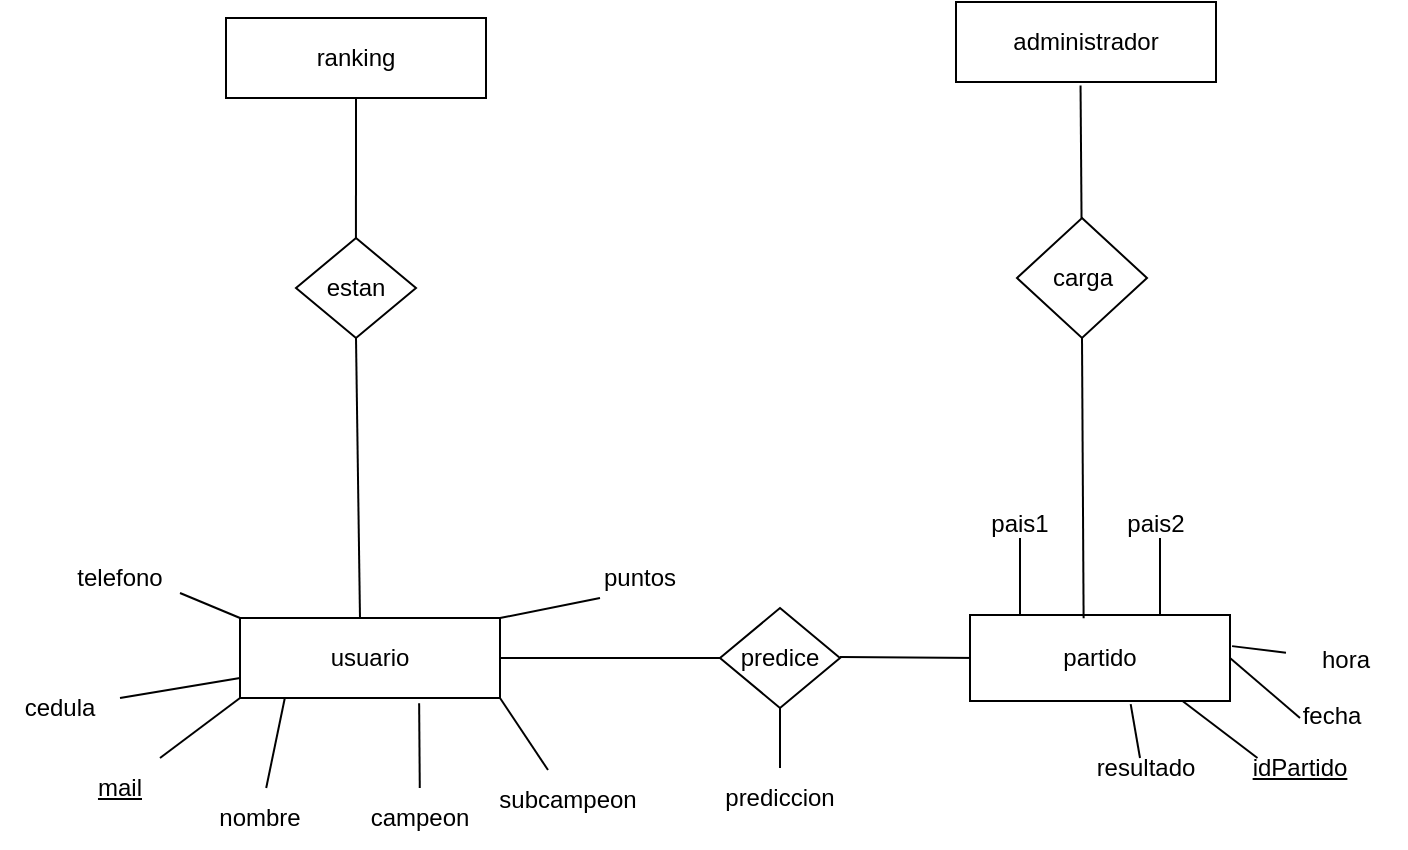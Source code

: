 <mxfile version="22.0.3" type="device">
  <diagram id="C5RBs43oDa-KdzZeNtuy" name="Page-1">
    <mxGraphModel dx="1021" dy="1654" grid="1" gridSize="10" guides="1" tooltips="1" connect="1" arrows="1" fold="1" page="1" pageScale="1" pageWidth="827" pageHeight="1169" math="0" shadow="0">
      <root>
        <mxCell id="WIyWlLk6GJQsqaUBKTNV-0" />
        <mxCell id="WIyWlLk6GJQsqaUBKTNV-1" parent="WIyWlLk6GJQsqaUBKTNV-0" />
        <mxCell id="vkgq-PPfLMgE2KBFRVzU-0" value="usuario" style="rounded=0;whiteSpace=wrap;html=1;" parent="WIyWlLk6GJQsqaUBKTNV-1" vertex="1">
          <mxGeometry x="220" y="170" width="130" height="40" as="geometry" />
        </mxCell>
        <mxCell id="vkgq-PPfLMgE2KBFRVzU-1" value="" style="endArrow=none;html=1;rounded=0;exitX=0.173;exitY=0.99;exitDx=0;exitDy=0;exitPerimeter=0;" parent="WIyWlLk6GJQsqaUBKTNV-1" source="vkgq-PPfLMgE2KBFRVzU-0" target="vkgq-PPfLMgE2KBFRVzU-2" edge="1">
          <mxGeometry width="50" height="50" relative="1" as="geometry">
            <mxPoint x="390" y="340" as="sourcePoint" />
            <mxPoint x="230" y="270" as="targetPoint" />
          </mxGeometry>
        </mxCell>
        <mxCell id="vkgq-PPfLMgE2KBFRVzU-2" value="nombre" style="text;html=1;strokeColor=none;fillColor=none;align=center;verticalAlign=middle;whiteSpace=wrap;rounded=0;" parent="WIyWlLk6GJQsqaUBKTNV-1" vertex="1">
          <mxGeometry x="200" y="255" width="60" height="30" as="geometry" />
        </mxCell>
        <mxCell id="vkgq-PPfLMgE2KBFRVzU-3" value="" style="endArrow=none;html=1;rounded=0;exitX=0.689;exitY=1.065;exitDx=0;exitDy=0;exitPerimeter=0;" parent="WIyWlLk6GJQsqaUBKTNV-1" source="vkgq-PPfLMgE2KBFRVzU-0" target="vkgq-PPfLMgE2KBFRVzU-4" edge="1">
          <mxGeometry width="50" height="50" relative="1" as="geometry">
            <mxPoint x="311" y="229" as="sourcePoint" />
            <mxPoint x="300" y="270" as="targetPoint" />
          </mxGeometry>
        </mxCell>
        <mxCell id="vkgq-PPfLMgE2KBFRVzU-4" value="campeon" style="text;html=1;strokeColor=none;fillColor=none;align=center;verticalAlign=middle;whiteSpace=wrap;rounded=0;" parent="WIyWlLk6GJQsqaUBKTNV-1" vertex="1">
          <mxGeometry x="280" y="255" width="60" height="30" as="geometry" />
        </mxCell>
        <mxCell id="vkgq-PPfLMgE2KBFRVzU-5" value="" style="endArrow=none;html=1;rounded=0;exitX=1;exitY=1;exitDx=0;exitDy=0;" parent="WIyWlLk6GJQsqaUBKTNV-1" source="vkgq-PPfLMgE2KBFRVzU-0" target="vkgq-PPfLMgE2KBFRVzU-6" edge="1">
          <mxGeometry width="50" height="50" relative="1" as="geometry">
            <mxPoint x="395" y="220" as="sourcePoint" />
            <mxPoint x="384" y="261" as="targetPoint" />
          </mxGeometry>
        </mxCell>
        <mxCell id="vkgq-PPfLMgE2KBFRVzU-6" value="subcampeon" style="text;html=1;strokeColor=none;fillColor=none;align=center;verticalAlign=middle;whiteSpace=wrap;rounded=0;" parent="WIyWlLk6GJQsqaUBKTNV-1" vertex="1">
          <mxGeometry x="354" y="246" width="60" height="30" as="geometry" />
        </mxCell>
        <mxCell id="vkgq-PPfLMgE2KBFRVzU-8" value="predice" style="rhombus;whiteSpace=wrap;html=1;" parent="WIyWlLk6GJQsqaUBKTNV-1" vertex="1">
          <mxGeometry x="460" y="165" width="60" height="50" as="geometry" />
        </mxCell>
        <mxCell id="vkgq-PPfLMgE2KBFRVzU-9" value="" style="endArrow=none;html=1;rounded=0;exitX=1;exitY=0.5;exitDx=0;exitDy=0;entryX=0;entryY=0.5;entryDx=0;entryDy=0;" parent="WIyWlLk6GJQsqaUBKTNV-1" source="vkgq-PPfLMgE2KBFRVzU-0" target="vkgq-PPfLMgE2KBFRVzU-8" edge="1">
          <mxGeometry width="50" height="50" relative="1" as="geometry">
            <mxPoint x="390" y="130" as="sourcePoint" />
            <mxPoint x="440" y="80" as="targetPoint" />
          </mxGeometry>
        </mxCell>
        <mxCell id="vkgq-PPfLMgE2KBFRVzU-10" value="" style="endArrow=none;html=1;rounded=0;exitX=1;exitY=0.5;exitDx=0;exitDy=0;" parent="WIyWlLk6GJQsqaUBKTNV-1" edge="1">
          <mxGeometry width="50" height="50" relative="1" as="geometry">
            <mxPoint x="520" y="189.5" as="sourcePoint" />
            <mxPoint x="590" y="190" as="targetPoint" />
          </mxGeometry>
        </mxCell>
        <mxCell id="NURok4i2XgR6PJyntMXO-3" value="partido" style="rounded=0;whiteSpace=wrap;html=1;" parent="WIyWlLk6GJQsqaUBKTNV-1" vertex="1">
          <mxGeometry x="585" y="168.5" width="130" height="43" as="geometry" />
        </mxCell>
        <mxCell id="NURok4i2XgR6PJyntMXO-5" value="" style="endArrow=none;html=1;rounded=0;exitX=1;exitY=0.5;exitDx=0;exitDy=0;" parent="WIyWlLk6GJQsqaUBKTNV-1" edge="1" source="NURok4i2XgR6PJyntMXO-3">
          <mxGeometry width="50" height="50" relative="1" as="geometry">
            <mxPoint x="720" y="190" as="sourcePoint" />
            <mxPoint x="750" y="220" as="targetPoint" />
          </mxGeometry>
        </mxCell>
        <mxCell id="NURok4i2XgR6PJyntMXO-6" value="fecha" style="text;html=1;strokeColor=none;fillColor=none;align=center;verticalAlign=middle;whiteSpace=wrap;rounded=0;" parent="WIyWlLk6GJQsqaUBKTNV-1" vertex="1">
          <mxGeometry x="736" y="204" width="60" height="30" as="geometry" />
        </mxCell>
        <mxCell id="NURok4i2XgR6PJyntMXO-7" value="" style="endArrow=none;html=1;rounded=0;exitX=1.008;exitY=0.362;exitDx=0;exitDy=0;exitPerimeter=0;" parent="WIyWlLk6GJQsqaUBKTNV-1" source="NURok4i2XgR6PJyntMXO-3" target="NURok4i2XgR6PJyntMXO-8" edge="1">
          <mxGeometry width="50" height="50" relative="1" as="geometry">
            <mxPoint x="784" y="2" as="sourcePoint" />
            <mxPoint x="740" y="169" as="targetPoint" />
          </mxGeometry>
        </mxCell>
        <mxCell id="NURok4i2XgR6PJyntMXO-8" value="hora" style="text;html=1;strokeColor=none;fillColor=none;align=center;verticalAlign=middle;whiteSpace=wrap;rounded=0;" parent="WIyWlLk6GJQsqaUBKTNV-1" vertex="1">
          <mxGeometry x="743" y="176" width="60" height="30" as="geometry" />
        </mxCell>
        <mxCell id="NURok4i2XgR6PJyntMXO-9" value="" style="endArrow=none;html=1;rounded=0;" parent="WIyWlLk6GJQsqaUBKTNV-1" edge="1">
          <mxGeometry width="50" height="50" relative="1" as="geometry">
            <mxPoint x="610" y="168.5" as="sourcePoint" />
            <mxPoint x="610" y="130" as="targetPoint" />
          </mxGeometry>
        </mxCell>
        <mxCell id="NURok4i2XgR6PJyntMXO-10" value="pais1" style="text;html=1;strokeColor=none;fillColor=none;align=center;verticalAlign=middle;whiteSpace=wrap;rounded=0;" parent="WIyWlLk6GJQsqaUBKTNV-1" vertex="1">
          <mxGeometry x="580" y="108" width="60" height="30" as="geometry" />
        </mxCell>
        <mxCell id="NURok4i2XgR6PJyntMXO-12" value="pais2" style="text;html=1;strokeColor=none;fillColor=none;align=center;verticalAlign=middle;whiteSpace=wrap;rounded=0;" parent="WIyWlLk6GJQsqaUBKTNV-1" vertex="1">
          <mxGeometry x="648" y="108" width="60" height="30" as="geometry" />
        </mxCell>
        <mxCell id="NURok4i2XgR6PJyntMXO-17" value="" style="endArrow=none;html=1;rounded=0;entryX=0.618;entryY=1.037;entryDx=0;entryDy=0;entryPerimeter=0;" parent="WIyWlLk6GJQsqaUBKTNV-1" edge="1" target="NURok4i2XgR6PJyntMXO-3">
          <mxGeometry width="50" height="50" relative="1" as="geometry">
            <mxPoint x="670" y="240" as="sourcePoint" />
            <mxPoint x="652.5" y="225" as="targetPoint" />
          </mxGeometry>
        </mxCell>
        <mxCell id="NURok4i2XgR6PJyntMXO-18" value="resultado" style="text;html=1;strokeColor=none;fillColor=none;align=center;verticalAlign=middle;whiteSpace=wrap;rounded=0;" parent="WIyWlLk6GJQsqaUBKTNV-1" vertex="1">
          <mxGeometry x="648" y="225" width="50" height="40" as="geometry" />
        </mxCell>
        <mxCell id="NURok4i2XgR6PJyntMXO-19" value="" style="endArrow=none;html=1;rounded=0;exitX=0.5;exitY=1;exitDx=0;exitDy=0;" parent="WIyWlLk6GJQsqaUBKTNV-1" source="vkgq-PPfLMgE2KBFRVzU-8" edge="1" target="NURok4i2XgR6PJyntMXO-20">
          <mxGeometry width="50" height="50" relative="1" as="geometry">
            <mxPoint x="460" y="230" as="sourcePoint" />
            <mxPoint x="625" y="255" as="targetPoint" />
          </mxGeometry>
        </mxCell>
        <mxCell id="NURok4i2XgR6PJyntMXO-20" value="prediccion" style="text;html=1;strokeColor=none;fillColor=none;align=center;verticalAlign=middle;whiteSpace=wrap;rounded=0;" parent="WIyWlLk6GJQsqaUBKTNV-1" vertex="1">
          <mxGeometry x="460" y="245" width="60" height="30" as="geometry" />
        </mxCell>
        <mxCell id="NURok4i2XgR6PJyntMXO-21" value="" style="endArrow=none;html=1;rounded=0;" parent="WIyWlLk6GJQsqaUBKTNV-1" edge="1">
          <mxGeometry width="50" height="50" relative="1" as="geometry">
            <mxPoint x="220" y="200" as="sourcePoint" />
            <mxPoint x="160" y="210" as="targetPoint" />
          </mxGeometry>
        </mxCell>
        <mxCell id="NURok4i2XgR6PJyntMXO-22" value="cedula" style="text;html=1;strokeColor=none;fillColor=none;align=center;verticalAlign=middle;whiteSpace=wrap;rounded=0;" parent="WIyWlLk6GJQsqaUBKTNV-1" vertex="1">
          <mxGeometry x="100" y="200" width="60" height="30" as="geometry" />
        </mxCell>
        <mxCell id="NURok4i2XgR6PJyntMXO-23" value="telefono" style="text;html=1;strokeColor=none;fillColor=none;align=center;verticalAlign=middle;whiteSpace=wrap;rounded=0;" parent="WIyWlLk6GJQsqaUBKTNV-1" vertex="1">
          <mxGeometry x="130" y="135" width="60" height="30" as="geometry" />
        </mxCell>
        <mxCell id="NURok4i2XgR6PJyntMXO-24" value="" style="endArrow=none;html=1;rounded=0;entryX=1;entryY=0.75;entryDx=0;entryDy=0;" parent="WIyWlLk6GJQsqaUBKTNV-1" target="NURok4i2XgR6PJyntMXO-23" edge="1">
          <mxGeometry width="50" height="50" relative="1" as="geometry">
            <mxPoint x="220" y="170" as="sourcePoint" />
            <mxPoint x="270" y="120" as="targetPoint" />
          </mxGeometry>
        </mxCell>
        <mxCell id="NURok4i2XgR6PJyntMXO-25" value="" style="endArrow=none;html=1;rounded=0;" parent="WIyWlLk6GJQsqaUBKTNV-1" edge="1">
          <mxGeometry width="50" height="50" relative="1" as="geometry">
            <mxPoint x="220" y="210" as="sourcePoint" />
            <mxPoint x="180" y="240" as="targetPoint" />
          </mxGeometry>
        </mxCell>
        <mxCell id="NURok4i2XgR6PJyntMXO-26" value="&lt;u&gt;mail&lt;/u&gt;" style="text;html=1;strokeColor=none;fillColor=none;align=center;verticalAlign=middle;whiteSpace=wrap;rounded=0;" parent="WIyWlLk6GJQsqaUBKTNV-1" vertex="1">
          <mxGeometry x="130" y="240" width="60" height="30" as="geometry" />
        </mxCell>
        <mxCell id="NURok4i2XgR6PJyntMXO-27" value="" style="endArrow=none;html=1;rounded=0;exitX=0.75;exitY=1;exitDx=0;exitDy=0;" parent="WIyWlLk6GJQsqaUBKTNV-1" edge="1">
          <mxGeometry width="50" height="50" relative="1" as="geometry">
            <mxPoint x="691.25" y="211.5" as="sourcePoint" />
            <mxPoint x="728.75" y="240" as="targetPoint" />
          </mxGeometry>
        </mxCell>
        <mxCell id="NURok4i2XgR6PJyntMXO-28" value="&lt;u&gt;idPartido&lt;/u&gt;" style="text;html=1;strokeColor=none;fillColor=none;align=center;verticalAlign=middle;whiteSpace=wrap;rounded=0;" parent="WIyWlLk6GJQsqaUBKTNV-1" vertex="1">
          <mxGeometry x="720" y="230" width="60" height="30" as="geometry" />
        </mxCell>
        <mxCell id="NURok4i2XgR6PJyntMXO-36" value="" style="endArrow=none;html=1;rounded=0;" parent="WIyWlLk6GJQsqaUBKTNV-1" edge="1">
          <mxGeometry width="50" height="50" relative="1" as="geometry">
            <mxPoint x="350" y="170" as="sourcePoint" />
            <mxPoint x="400" y="160" as="targetPoint" />
          </mxGeometry>
        </mxCell>
        <mxCell id="NURok4i2XgR6PJyntMXO-37" value="puntos" style="text;html=1;strokeColor=none;fillColor=none;align=center;verticalAlign=middle;whiteSpace=wrap;rounded=0;" parent="WIyWlLk6GJQsqaUBKTNV-1" vertex="1">
          <mxGeometry x="390" y="135" width="60" height="30" as="geometry" />
        </mxCell>
        <mxCell id="NURok4i2XgR6PJyntMXO-38" value="" style="endArrow=none;html=1;rounded=0;entryX=0.5;entryY=1;entryDx=0;entryDy=0;" parent="WIyWlLk6GJQsqaUBKTNV-1" edge="1" target="NURok4i2XgR6PJyntMXO-39">
          <mxGeometry width="50" height="50" relative="1" as="geometry">
            <mxPoint x="280" y="170" as="sourcePoint" />
            <mxPoint x="280" y="100" as="targetPoint" />
          </mxGeometry>
        </mxCell>
        <mxCell id="NURok4i2XgR6PJyntMXO-39" value="estan" style="rhombus;whiteSpace=wrap;html=1;" parent="WIyWlLk6GJQsqaUBKTNV-1" vertex="1">
          <mxGeometry x="248" y="-20" width="60" height="50" as="geometry" />
        </mxCell>
        <mxCell id="NURok4i2XgR6PJyntMXO-41" value="ranking" style="rounded=0;whiteSpace=wrap;html=1;" parent="WIyWlLk6GJQsqaUBKTNV-1" vertex="1">
          <mxGeometry x="213" y="-130" width="130" height="40" as="geometry" />
        </mxCell>
        <mxCell id="NURok4i2XgR6PJyntMXO-42" value="" style="endArrow=none;html=1;rounded=0;exitX=0.533;exitY=0;exitDx=0;exitDy=0;exitPerimeter=0;entryX=0.5;entryY=1;entryDx=0;entryDy=0;" parent="WIyWlLk6GJQsqaUBKTNV-1" edge="1" target="NURok4i2XgR6PJyntMXO-41">
          <mxGeometry width="50" height="50" relative="1" as="geometry">
            <mxPoint x="277.98" y="-20" as="sourcePoint" />
            <mxPoint x="272.5" y="-90" as="targetPoint" />
          </mxGeometry>
        </mxCell>
        <mxCell id="NoflLz0E7z9c1glnPjGm-0" value="administrador" style="rounded=0;whiteSpace=wrap;html=1;" vertex="1" parent="WIyWlLk6GJQsqaUBKTNV-1">
          <mxGeometry x="578" y="-138" width="130" height="40" as="geometry" />
        </mxCell>
        <mxCell id="NoflLz0E7z9c1glnPjGm-1" value="carga" style="rhombus;whiteSpace=wrap;html=1;" vertex="1" parent="WIyWlLk6GJQsqaUBKTNV-1">
          <mxGeometry x="608.5" y="-30" width="65" height="60" as="geometry" />
        </mxCell>
        <mxCell id="NoflLz0E7z9c1glnPjGm-6" value="" style="endArrow=none;html=1;rounded=0;" edge="1" parent="WIyWlLk6GJQsqaUBKTNV-1">
          <mxGeometry width="50" height="50" relative="1" as="geometry">
            <mxPoint x="680" y="168.5" as="sourcePoint" />
            <mxPoint x="680" y="130" as="targetPoint" />
          </mxGeometry>
        </mxCell>
        <mxCell id="NoflLz0E7z9c1glnPjGm-9" value="" style="endArrow=none;html=1;rounded=0;exitX=0.437;exitY=0.039;exitDx=0;exitDy=0;exitPerimeter=0;entryX=0.5;entryY=1;entryDx=0;entryDy=0;" edge="1" parent="WIyWlLk6GJQsqaUBKTNV-1" source="NURok4i2XgR6PJyntMXO-3" target="NoflLz0E7z9c1glnPjGm-1">
          <mxGeometry width="50" height="50" relative="1" as="geometry">
            <mxPoint x="712" y="100" as="sourcePoint" />
            <mxPoint x="644" y="30" as="targetPoint" />
            <Array as="points" />
          </mxGeometry>
        </mxCell>
        <mxCell id="NoflLz0E7z9c1glnPjGm-10" value="" style="endArrow=none;html=1;rounded=0;entryX=0.479;entryY=1.043;entryDx=0;entryDy=0;entryPerimeter=0;" edge="1" parent="WIyWlLk6GJQsqaUBKTNV-1" source="NoflLz0E7z9c1glnPjGm-1" target="NoflLz0E7z9c1glnPjGm-0">
          <mxGeometry width="50" height="50" relative="1" as="geometry">
            <mxPoint x="707" y="-20" as="sourcePoint" />
            <mxPoint x="639" y="-90" as="targetPoint" />
            <Array as="points" />
          </mxGeometry>
        </mxCell>
      </root>
    </mxGraphModel>
  </diagram>
</mxfile>
